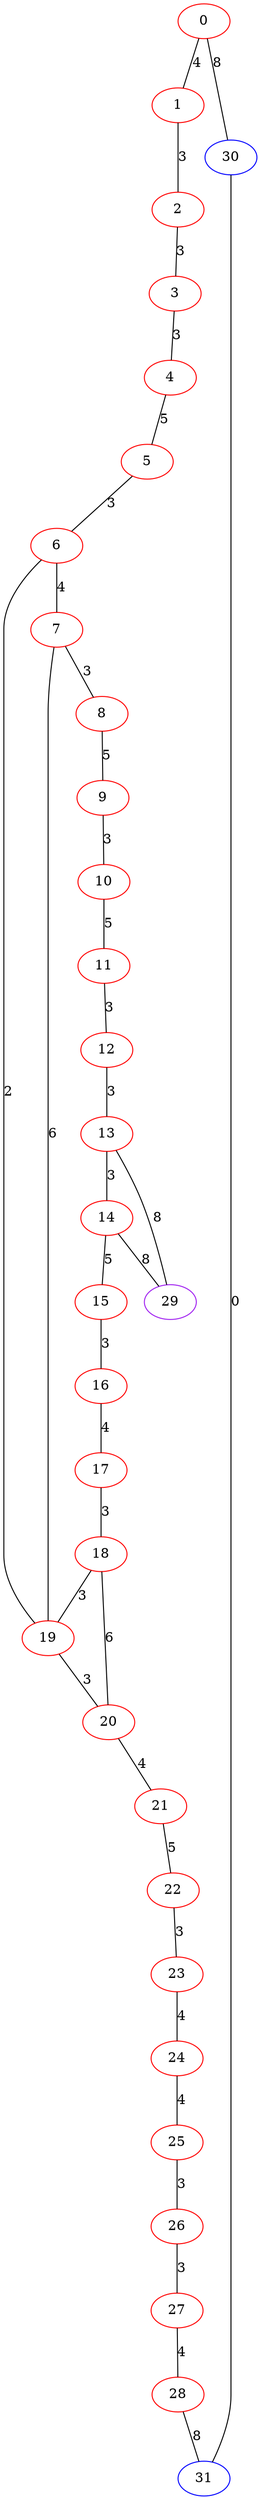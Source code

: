 graph "" {
0 [color=red, weight=1];
1 [color=red, weight=1];
2 [color=red, weight=1];
3 [color=red, weight=1];
4 [color=red, weight=1];
5 [color=red, weight=1];
6 [color=red, weight=1];
7 [color=red, weight=1];
8 [color=red, weight=1];
9 [color=red, weight=1];
10 [color=red, weight=1];
11 [color=red, weight=1];
12 [color=red, weight=1];
13 [color=red, weight=1];
14 [color=red, weight=1];
15 [color=red, weight=1];
16 [color=red, weight=1];
17 [color=red, weight=1];
18 [color=red, weight=1];
19 [color=red, weight=1];
20 [color=red, weight=1];
21 [color=red, weight=1];
22 [color=red, weight=1];
23 [color=red, weight=1];
24 [color=red, weight=1];
25 [color=red, weight=1];
26 [color=red, weight=1];
27 [color=red, weight=1];
28 [color=red, weight=1];
29 [color=purple, weight=4];
30 [color=blue, weight=3];
31 [color=blue, weight=3];
0 -- 1  [key=0, label=4];
0 -- 30  [key=0, label=8];
1 -- 2  [key=0, label=3];
2 -- 3  [key=0, label=3];
3 -- 4  [key=0, label=3];
4 -- 5  [key=0, label=5];
5 -- 6  [key=0, label=3];
6 -- 19  [key=0, label=2];
6 -- 7  [key=0, label=4];
7 -- 8  [key=0, label=3];
7 -- 19  [key=0, label=6];
8 -- 9  [key=0, label=5];
9 -- 10  [key=0, label=3];
10 -- 11  [key=0, label=5];
11 -- 12  [key=0, label=3];
12 -- 13  [key=0, label=3];
13 -- 29  [key=0, label=8];
13 -- 14  [key=0, label=3];
14 -- 29  [key=0, label=8];
14 -- 15  [key=0, label=5];
15 -- 16  [key=0, label=3];
16 -- 17  [key=0, label=4];
17 -- 18  [key=0, label=3];
18 -- 19  [key=0, label=3];
18 -- 20  [key=0, label=6];
19 -- 20  [key=0, label=3];
20 -- 21  [key=0, label=4];
21 -- 22  [key=0, label=5];
22 -- 23  [key=0, label=3];
23 -- 24  [key=0, label=4];
24 -- 25  [key=0, label=4];
25 -- 26  [key=0, label=3];
26 -- 27  [key=0, label=3];
27 -- 28  [key=0, label=4];
28 -- 31  [key=0, label=8];
30 -- 31  [key=0, label=0];
}
